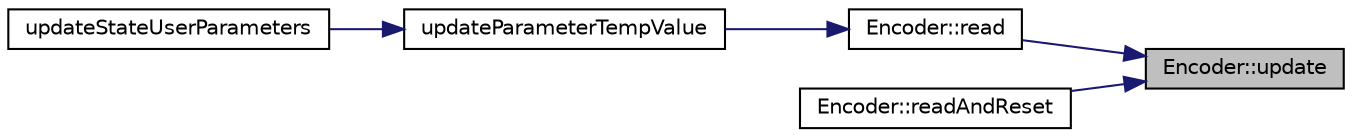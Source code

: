 digraph "Encoder::update"
{
 // LATEX_PDF_SIZE
  edge [fontname="Helvetica",fontsize="10",labelfontname="Helvetica",labelfontsize="10"];
  node [fontname="Helvetica",fontsize="10",shape=record];
  rankdir="RL";
  Node1 [label="Encoder::update",height=0.2,width=0.4,color="black", fillcolor="grey75", style="filled", fontcolor="black",tooltip=" "];
  Node1 -> Node2 [dir="back",color="midnightblue",fontsize="10",style="solid",fontname="Helvetica"];
  Node2 [label="Encoder::read",height=0.2,width=0.4,color="black", fillcolor="white", style="filled",URL="$class_encoder.html#a0069a5ff2a72a6b5c5afc337ce6be611",tooltip=" "];
  Node2 -> Node3 [dir="back",color="midnightblue",fontsize="10",style="solid",fontname="Helvetica"];
  Node3 [label="updateParameterTempValue",height=0.2,width=0.4,color="black", fillcolor="white", style="filled",URL="$update_user_parameters_8h.html#ae9718840338bb2f85153c62bd8ee5dac",tooltip=" "];
  Node3 -> Node4 [dir="back",color="midnightblue",fontsize="10",style="solid",fontname="Helvetica"];
  Node4 [label="updateStateUserParameters",height=0.2,width=0.4,color="black", fillcolor="white", style="filled",URL="$update_user_parameters_8h.html#a709c59e928db592326c3a8912af4dd10",tooltip=" "];
  Node1 -> Node5 [dir="back",color="midnightblue",fontsize="10",style="solid",fontname="Helvetica"];
  Node5 [label="Encoder::readAndReset",height=0.2,width=0.4,color="black", fillcolor="white", style="filled",URL="$class_encoder.html#ae4efd88ebe65477d33ae2bf09c7effb6",tooltip=" "];
}
